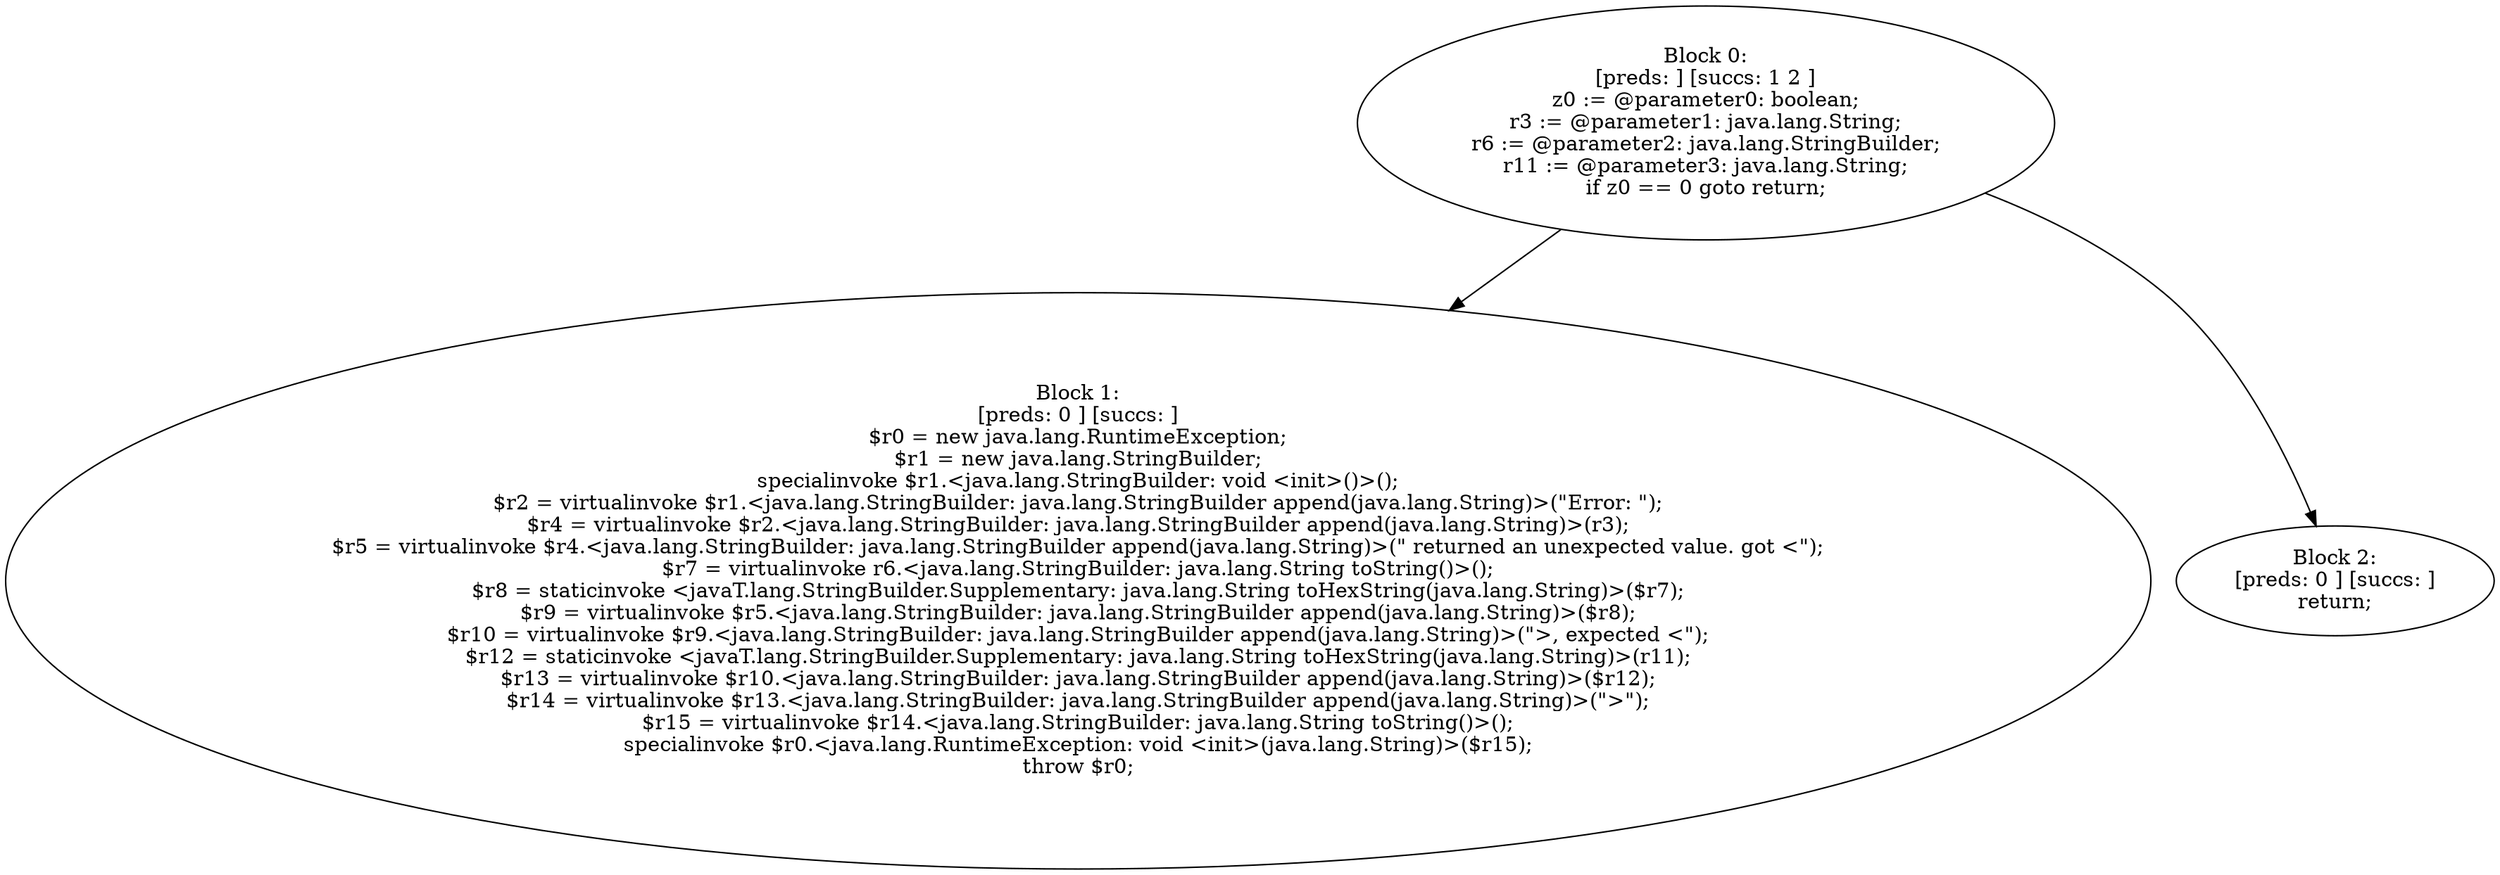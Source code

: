 digraph "unitGraph" {
    "Block 0:
[preds: ] [succs: 1 2 ]
z0 := @parameter0: boolean;
r3 := @parameter1: java.lang.String;
r6 := @parameter2: java.lang.StringBuilder;
r11 := @parameter3: java.lang.String;
if z0 == 0 goto return;
"
    "Block 1:
[preds: 0 ] [succs: ]
$r0 = new java.lang.RuntimeException;
$r1 = new java.lang.StringBuilder;
specialinvoke $r1.<java.lang.StringBuilder: void <init>()>();
$r2 = virtualinvoke $r1.<java.lang.StringBuilder: java.lang.StringBuilder append(java.lang.String)>(\"Error: \");
$r4 = virtualinvoke $r2.<java.lang.StringBuilder: java.lang.StringBuilder append(java.lang.String)>(r3);
$r5 = virtualinvoke $r4.<java.lang.StringBuilder: java.lang.StringBuilder append(java.lang.String)>(\" returned an unexpected value. got <\");
$r7 = virtualinvoke r6.<java.lang.StringBuilder: java.lang.String toString()>();
$r8 = staticinvoke <javaT.lang.StringBuilder.Supplementary: java.lang.String toHexString(java.lang.String)>($r7);
$r9 = virtualinvoke $r5.<java.lang.StringBuilder: java.lang.StringBuilder append(java.lang.String)>($r8);
$r10 = virtualinvoke $r9.<java.lang.StringBuilder: java.lang.StringBuilder append(java.lang.String)>(\">, expected <\");
$r12 = staticinvoke <javaT.lang.StringBuilder.Supplementary: java.lang.String toHexString(java.lang.String)>(r11);
$r13 = virtualinvoke $r10.<java.lang.StringBuilder: java.lang.StringBuilder append(java.lang.String)>($r12);
$r14 = virtualinvoke $r13.<java.lang.StringBuilder: java.lang.StringBuilder append(java.lang.String)>(\">\");
$r15 = virtualinvoke $r14.<java.lang.StringBuilder: java.lang.String toString()>();
specialinvoke $r0.<java.lang.RuntimeException: void <init>(java.lang.String)>($r15);
throw $r0;
"
    "Block 2:
[preds: 0 ] [succs: ]
return;
"
    "Block 0:
[preds: ] [succs: 1 2 ]
z0 := @parameter0: boolean;
r3 := @parameter1: java.lang.String;
r6 := @parameter2: java.lang.StringBuilder;
r11 := @parameter3: java.lang.String;
if z0 == 0 goto return;
"->"Block 1:
[preds: 0 ] [succs: ]
$r0 = new java.lang.RuntimeException;
$r1 = new java.lang.StringBuilder;
specialinvoke $r1.<java.lang.StringBuilder: void <init>()>();
$r2 = virtualinvoke $r1.<java.lang.StringBuilder: java.lang.StringBuilder append(java.lang.String)>(\"Error: \");
$r4 = virtualinvoke $r2.<java.lang.StringBuilder: java.lang.StringBuilder append(java.lang.String)>(r3);
$r5 = virtualinvoke $r4.<java.lang.StringBuilder: java.lang.StringBuilder append(java.lang.String)>(\" returned an unexpected value. got <\");
$r7 = virtualinvoke r6.<java.lang.StringBuilder: java.lang.String toString()>();
$r8 = staticinvoke <javaT.lang.StringBuilder.Supplementary: java.lang.String toHexString(java.lang.String)>($r7);
$r9 = virtualinvoke $r5.<java.lang.StringBuilder: java.lang.StringBuilder append(java.lang.String)>($r8);
$r10 = virtualinvoke $r9.<java.lang.StringBuilder: java.lang.StringBuilder append(java.lang.String)>(\">, expected <\");
$r12 = staticinvoke <javaT.lang.StringBuilder.Supplementary: java.lang.String toHexString(java.lang.String)>(r11);
$r13 = virtualinvoke $r10.<java.lang.StringBuilder: java.lang.StringBuilder append(java.lang.String)>($r12);
$r14 = virtualinvoke $r13.<java.lang.StringBuilder: java.lang.StringBuilder append(java.lang.String)>(\">\");
$r15 = virtualinvoke $r14.<java.lang.StringBuilder: java.lang.String toString()>();
specialinvoke $r0.<java.lang.RuntimeException: void <init>(java.lang.String)>($r15);
throw $r0;
";
    "Block 0:
[preds: ] [succs: 1 2 ]
z0 := @parameter0: boolean;
r3 := @parameter1: java.lang.String;
r6 := @parameter2: java.lang.StringBuilder;
r11 := @parameter3: java.lang.String;
if z0 == 0 goto return;
"->"Block 2:
[preds: 0 ] [succs: ]
return;
";
}
